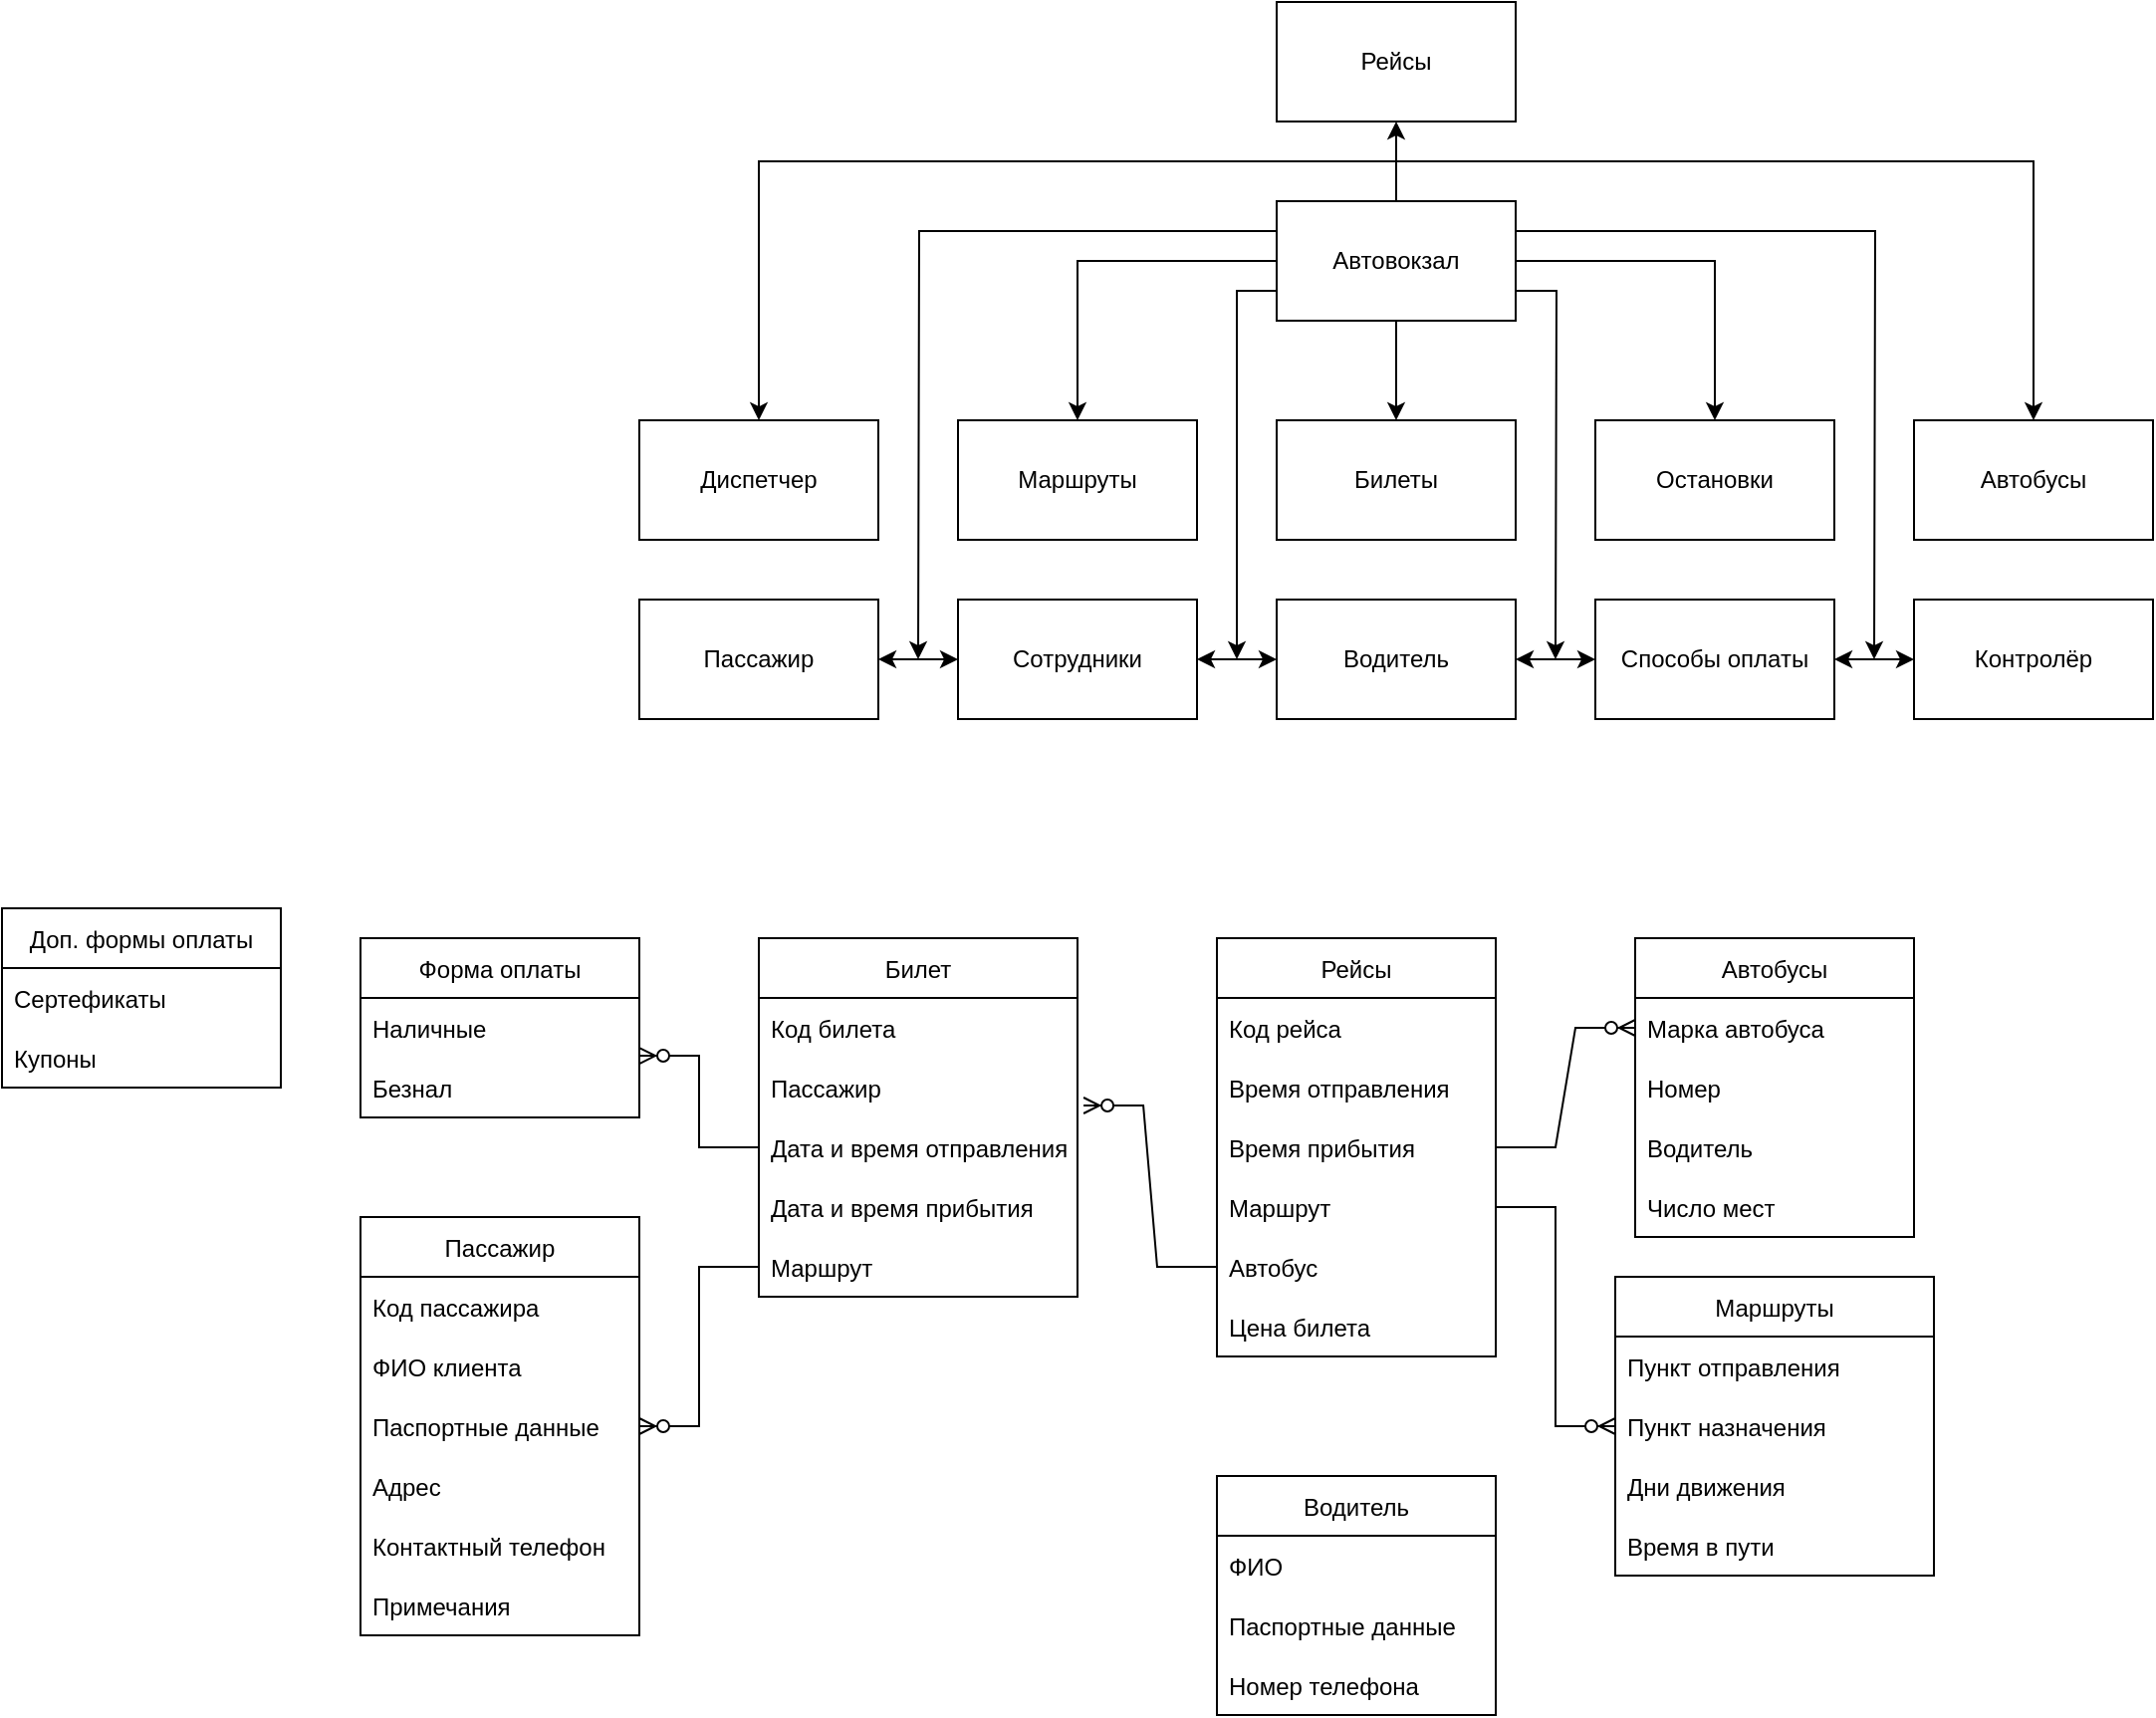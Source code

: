 <mxfile version="20.5.1" type="github">
  <diagram id="86yqQ0jhV_8jFqPabOyq" name="Страница 1">
    <mxGraphModel dx="2226" dy="794" grid="1" gridSize="10" guides="1" tooltips="1" connect="1" arrows="1" fold="1" page="1" pageScale="1" pageWidth="827" pageHeight="1169" math="0" shadow="0">
      <root>
        <mxCell id="0" />
        <mxCell id="1" parent="0" />
        <mxCell id="iQQgAuOcwQttmFMJXdX3-10" style="edgeStyle=orthogonalEdgeStyle;rounded=0;orthogonalLoop=1;jettySize=auto;html=1;" parent="1" source="iQQgAuOcwQttmFMJXdX3-2" target="iQQgAuOcwQttmFMJXdX3-5" edge="1">
          <mxGeometry relative="1" as="geometry" />
        </mxCell>
        <mxCell id="iQQgAuOcwQttmFMJXdX3-11" style="edgeStyle=orthogonalEdgeStyle;rounded=0;orthogonalLoop=1;jettySize=auto;html=1;exitX=1;exitY=0.5;exitDx=0;exitDy=0;entryX=0.5;entryY=0;entryDx=0;entryDy=0;" parent="1" source="iQQgAuOcwQttmFMJXdX3-2" target="iQQgAuOcwQttmFMJXdX3-9" edge="1">
          <mxGeometry relative="1" as="geometry" />
        </mxCell>
        <mxCell id="iQQgAuOcwQttmFMJXdX3-15" style="edgeStyle=orthogonalEdgeStyle;rounded=0;orthogonalLoop=1;jettySize=auto;html=1;exitX=0.5;exitY=0;exitDx=0;exitDy=0;entryX=0.5;entryY=0;entryDx=0;entryDy=0;" parent="1" source="iQQgAuOcwQttmFMJXdX3-2" target="iQQgAuOcwQttmFMJXdX3-12" edge="1">
          <mxGeometry relative="1" as="geometry" />
        </mxCell>
        <mxCell id="iQQgAuOcwQttmFMJXdX3-16" style="edgeStyle=orthogonalEdgeStyle;rounded=0;orthogonalLoop=1;jettySize=auto;html=1;exitX=0.5;exitY=0;exitDx=0;exitDy=0;entryX=0.5;entryY=0;entryDx=0;entryDy=0;" parent="1" source="iQQgAuOcwQttmFMJXdX3-2" target="iQQgAuOcwQttmFMJXdX3-14" edge="1">
          <mxGeometry relative="1" as="geometry" />
        </mxCell>
        <mxCell id="iQQgAuOcwQttmFMJXdX3-42" style="edgeStyle=orthogonalEdgeStyle;rounded=0;orthogonalLoop=1;jettySize=auto;html=1;exitX=0;exitY=0.25;exitDx=0;exitDy=0;" parent="1" source="iQQgAuOcwQttmFMJXdX3-2" edge="1">
          <mxGeometry relative="1" as="geometry">
            <mxPoint x="190" y="360" as="targetPoint" />
          </mxGeometry>
        </mxCell>
        <mxCell id="iQQgAuOcwQttmFMJXdX3-44" style="edgeStyle=orthogonalEdgeStyle;rounded=0;orthogonalLoop=1;jettySize=auto;html=1;exitX=0;exitY=0.75;exitDx=0;exitDy=0;" parent="1" source="iQQgAuOcwQttmFMJXdX3-2" edge="1">
          <mxGeometry relative="1" as="geometry">
            <mxPoint x="350" y="360" as="targetPoint" />
          </mxGeometry>
        </mxCell>
        <mxCell id="iQQgAuOcwQttmFMJXdX3-46" style="edgeStyle=orthogonalEdgeStyle;rounded=0;orthogonalLoop=1;jettySize=auto;html=1;exitX=1;exitY=0.75;exitDx=0;exitDy=0;" parent="1" source="iQQgAuOcwQttmFMJXdX3-2" edge="1">
          <mxGeometry relative="1" as="geometry">
            <mxPoint x="510" y="360" as="targetPoint" />
          </mxGeometry>
        </mxCell>
        <mxCell id="iQQgAuOcwQttmFMJXdX3-48" style="edgeStyle=orthogonalEdgeStyle;rounded=0;orthogonalLoop=1;jettySize=auto;html=1;exitX=1;exitY=0.25;exitDx=0;exitDy=0;" parent="1" source="iQQgAuOcwQttmFMJXdX3-2" edge="1">
          <mxGeometry relative="1" as="geometry">
            <mxPoint x="670" y="360" as="targetPoint" />
          </mxGeometry>
        </mxCell>
        <mxCell id="S9R1YL-R6KJ5HFUUIe6C-26" style="edgeStyle=orthogonalEdgeStyle;rounded=0;orthogonalLoop=1;jettySize=auto;html=1;exitX=0.5;exitY=0;exitDx=0;exitDy=0;entryX=0.5;entryY=1;entryDx=0;entryDy=0;" parent="1" source="iQQgAuOcwQttmFMJXdX3-2" target="iQQgAuOcwQttmFMJXdX3-3" edge="1">
          <mxGeometry relative="1" as="geometry" />
        </mxCell>
        <mxCell id="S9R1YL-R6KJ5HFUUIe6C-27" style="edgeStyle=orthogonalEdgeStyle;rounded=0;orthogonalLoop=1;jettySize=auto;html=1;exitX=0.5;exitY=1;exitDx=0;exitDy=0;entryX=0.5;entryY=0;entryDx=0;entryDy=0;" parent="1" source="iQQgAuOcwQttmFMJXdX3-2" target="iQQgAuOcwQttmFMJXdX3-19" edge="1">
          <mxGeometry relative="1" as="geometry" />
        </mxCell>
        <mxCell id="iQQgAuOcwQttmFMJXdX3-2" value="Автовокзал" style="rounded=0;whiteSpace=wrap;html=1;" parent="1" vertex="1">
          <mxGeometry x="370" y="130" width="120" height="60" as="geometry" />
        </mxCell>
        <mxCell id="iQQgAuOcwQttmFMJXdX3-3" value="Рейсы" style="rounded=0;whiteSpace=wrap;html=1;" parent="1" vertex="1">
          <mxGeometry x="370" y="30" width="120" height="60" as="geometry" />
        </mxCell>
        <mxCell id="iQQgAuOcwQttmFMJXdX3-5" value="Маршруты" style="rounded=0;whiteSpace=wrap;html=1;" parent="1" vertex="1">
          <mxGeometry x="210" y="240" width="120" height="60" as="geometry" />
        </mxCell>
        <mxCell id="iQQgAuOcwQttmFMJXdX3-9" value="Остановки" style="rounded=0;whiteSpace=wrap;html=1;" parent="1" vertex="1">
          <mxGeometry x="530" y="240" width="120" height="60" as="geometry" />
        </mxCell>
        <mxCell id="iQQgAuOcwQttmFMJXdX3-12" value="Диспетчер" style="rounded=0;whiteSpace=wrap;html=1;" parent="1" vertex="1">
          <mxGeometry x="50" y="240" width="120" height="60" as="geometry" />
        </mxCell>
        <mxCell id="iQQgAuOcwQttmFMJXdX3-14" value="Автобусы" style="rounded=0;whiteSpace=wrap;html=1;" parent="1" vertex="1">
          <mxGeometry x="690" y="240" width="120" height="60" as="geometry" />
        </mxCell>
        <mxCell id="iQQgAuOcwQttmFMJXdX3-18" value="Способы оплаты" style="rounded=0;whiteSpace=wrap;html=1;" parent="1" vertex="1">
          <mxGeometry x="530" y="330" width="120" height="60" as="geometry" />
        </mxCell>
        <mxCell id="iQQgAuOcwQttmFMJXdX3-19" value="Билеты" style="rounded=0;whiteSpace=wrap;html=1;" parent="1" vertex="1">
          <mxGeometry x="370" y="240" width="120" height="60" as="geometry" />
        </mxCell>
        <mxCell id="iQQgAuOcwQttmFMJXdX3-20" value="Пассажир" style="rounded=0;whiteSpace=wrap;html=1;" parent="1" vertex="1">
          <mxGeometry x="50" y="330" width="120" height="60" as="geometry" />
        </mxCell>
        <mxCell id="iQQgAuOcwQttmFMJXdX3-21" value="Сотрудники" style="rounded=0;whiteSpace=wrap;html=1;" parent="1" vertex="1">
          <mxGeometry x="210" y="330" width="120" height="60" as="geometry" />
        </mxCell>
        <mxCell id="iQQgAuOcwQttmFMJXdX3-22" value="Контролёр" style="rounded=0;whiteSpace=wrap;html=1;" parent="1" vertex="1">
          <mxGeometry x="690" y="330" width="120" height="60" as="geometry" />
        </mxCell>
        <mxCell id="iQQgAuOcwQttmFMJXdX3-31" value="" style="endArrow=classic;startArrow=classic;html=1;rounded=0;exitX=1;exitY=0.5;exitDx=0;exitDy=0;entryX=0;entryY=0.5;entryDx=0;entryDy=0;" parent="1" source="iQQgAuOcwQttmFMJXdX3-20" target="iQQgAuOcwQttmFMJXdX3-21" edge="1">
          <mxGeometry width="50" height="50" relative="1" as="geometry">
            <mxPoint x="170" y="390" as="sourcePoint" />
            <mxPoint x="200" y="360" as="targetPoint" />
          </mxGeometry>
        </mxCell>
        <mxCell id="iQQgAuOcwQttmFMJXdX3-33" value="" style="endArrow=classic;startArrow=classic;html=1;rounded=0;exitX=1;exitY=0.5;exitDx=0;exitDy=0;entryX=0;entryY=0.5;entryDx=0;entryDy=0;" parent="1" source="iQQgAuOcwQttmFMJXdX3-18" target="iQQgAuOcwQttmFMJXdX3-22" edge="1">
          <mxGeometry width="50" height="50" relative="1" as="geometry">
            <mxPoint x="650" y="390" as="sourcePoint" />
            <mxPoint x="700" y="340" as="targetPoint" />
          </mxGeometry>
        </mxCell>
        <mxCell id="eWutOVOjhpOkpdrfjWL5-36" value="Маршруты" style="swimlane;fontStyle=0;childLayout=stackLayout;horizontal=1;startSize=30;horizontalStack=0;resizeParent=1;resizeParentMax=0;resizeLast=0;collapsible=1;marginBottom=0;" parent="1" vertex="1">
          <mxGeometry x="540" y="670" width="160" height="150" as="geometry" />
        </mxCell>
        <mxCell id="eWutOVOjhpOkpdrfjWL5-37" value="Пункт отправления" style="text;strokeColor=none;fillColor=none;align=left;verticalAlign=middle;spacingLeft=4;spacingRight=4;overflow=hidden;points=[[0,0.5],[1,0.5]];portConstraint=eastwest;rotatable=0;" parent="eWutOVOjhpOkpdrfjWL5-36" vertex="1">
          <mxGeometry y="30" width="160" height="30" as="geometry" />
        </mxCell>
        <mxCell id="eWutOVOjhpOkpdrfjWL5-38" value="Пункт назначения" style="text;strokeColor=none;fillColor=none;align=left;verticalAlign=middle;spacingLeft=4;spacingRight=4;overflow=hidden;points=[[0,0.5],[1,0.5]];portConstraint=eastwest;rotatable=0;" parent="eWutOVOjhpOkpdrfjWL5-36" vertex="1">
          <mxGeometry y="60" width="160" height="30" as="geometry" />
        </mxCell>
        <mxCell id="eWutOVOjhpOkpdrfjWL5-39" value="Дни движения" style="text;strokeColor=none;fillColor=none;align=left;verticalAlign=middle;spacingLeft=4;spacingRight=4;overflow=hidden;points=[[0,0.5],[1,0.5]];portConstraint=eastwest;rotatable=0;" parent="eWutOVOjhpOkpdrfjWL5-36" vertex="1">
          <mxGeometry y="90" width="160" height="30" as="geometry" />
        </mxCell>
        <mxCell id="S9R1YL-R6KJ5HFUUIe6C-1" value="Время в пути" style="text;strokeColor=none;fillColor=none;align=left;verticalAlign=middle;spacingLeft=4;spacingRight=4;overflow=hidden;points=[[0,0.5],[1,0.5]];portConstraint=eastwest;rotatable=0;" parent="eWutOVOjhpOkpdrfjWL5-36" vertex="1">
          <mxGeometry y="120" width="160" height="30" as="geometry" />
        </mxCell>
        <mxCell id="eWutOVOjhpOkpdrfjWL5-40" value="Рейсы" style="swimlane;fontStyle=0;childLayout=stackLayout;horizontal=1;startSize=30;horizontalStack=0;resizeParent=1;resizeParentMax=0;resizeLast=0;collapsible=1;marginBottom=0;" parent="1" vertex="1">
          <mxGeometry x="340" y="500" width="140" height="210" as="geometry" />
        </mxCell>
        <mxCell id="eWutOVOjhpOkpdrfjWL5-41" value="Код рейса" style="text;strokeColor=none;fillColor=none;align=left;verticalAlign=middle;spacingLeft=4;spacingRight=4;overflow=hidden;points=[[0,0.5],[1,0.5]];portConstraint=eastwest;rotatable=0;" parent="eWutOVOjhpOkpdrfjWL5-40" vertex="1">
          <mxGeometry y="30" width="140" height="30" as="geometry" />
        </mxCell>
        <mxCell id="eWutOVOjhpOkpdrfjWL5-42" value="Время отправления" style="text;strokeColor=none;fillColor=none;align=left;verticalAlign=middle;spacingLeft=4;spacingRight=4;overflow=hidden;points=[[0,0.5],[1,0.5]];portConstraint=eastwest;rotatable=0;" parent="eWutOVOjhpOkpdrfjWL5-40" vertex="1">
          <mxGeometry y="60" width="140" height="30" as="geometry" />
        </mxCell>
        <mxCell id="eWutOVOjhpOkpdrfjWL5-43" value="Время прибытия" style="text;strokeColor=none;fillColor=none;align=left;verticalAlign=middle;spacingLeft=4;spacingRight=4;overflow=hidden;points=[[0,0.5],[1,0.5]];portConstraint=eastwest;rotatable=0;" parent="eWutOVOjhpOkpdrfjWL5-40" vertex="1">
          <mxGeometry y="90" width="140" height="30" as="geometry" />
        </mxCell>
        <mxCell id="eWutOVOjhpOkpdrfjWL5-45" value="Маршрут" style="text;strokeColor=none;fillColor=none;align=left;verticalAlign=middle;spacingLeft=4;spacingRight=4;overflow=hidden;points=[[0,0.5],[1,0.5]];portConstraint=eastwest;rotatable=0;" parent="eWutOVOjhpOkpdrfjWL5-40" vertex="1">
          <mxGeometry y="120" width="140" height="30" as="geometry" />
        </mxCell>
        <mxCell id="eWutOVOjhpOkpdrfjWL5-46" value="Автобус" style="text;strokeColor=none;fillColor=none;align=left;verticalAlign=middle;spacingLeft=4;spacingRight=4;overflow=hidden;points=[[0,0.5],[1,0.5]];portConstraint=eastwest;rotatable=0;" parent="eWutOVOjhpOkpdrfjWL5-40" vertex="1">
          <mxGeometry y="150" width="140" height="30" as="geometry" />
        </mxCell>
        <mxCell id="eWutOVOjhpOkpdrfjWL5-47" value="Цена билета" style="text;strokeColor=none;fillColor=none;align=left;verticalAlign=middle;spacingLeft=4;spacingRight=4;overflow=hidden;points=[[0,0.5],[1,0.5]];portConstraint=eastwest;rotatable=0;" parent="eWutOVOjhpOkpdrfjWL5-40" vertex="1">
          <mxGeometry y="180" width="140" height="30" as="geometry" />
        </mxCell>
        <mxCell id="eWutOVOjhpOkpdrfjWL5-48" value="Автобусы" style="swimlane;fontStyle=0;childLayout=stackLayout;horizontal=1;startSize=30;horizontalStack=0;resizeParent=1;resizeParentMax=0;resizeLast=0;collapsible=1;marginBottom=0;" parent="1" vertex="1">
          <mxGeometry x="550" y="500" width="140" height="150" as="geometry" />
        </mxCell>
        <mxCell id="eWutOVOjhpOkpdrfjWL5-49" value="Марка автобуса" style="text;strokeColor=none;fillColor=none;align=left;verticalAlign=middle;spacingLeft=4;spacingRight=4;overflow=hidden;points=[[0,0.5],[1,0.5]];portConstraint=eastwest;rotatable=0;" parent="eWutOVOjhpOkpdrfjWL5-48" vertex="1">
          <mxGeometry y="30" width="140" height="30" as="geometry" />
        </mxCell>
        <mxCell id="eWutOVOjhpOkpdrfjWL5-50" value="Номер" style="text;strokeColor=none;fillColor=none;align=left;verticalAlign=middle;spacingLeft=4;spacingRight=4;overflow=hidden;points=[[0,0.5],[1,0.5]];portConstraint=eastwest;rotatable=0;" parent="eWutOVOjhpOkpdrfjWL5-48" vertex="1">
          <mxGeometry y="60" width="140" height="30" as="geometry" />
        </mxCell>
        <mxCell id="eWutOVOjhpOkpdrfjWL5-51" value="Водитель" style="text;strokeColor=none;fillColor=none;align=left;verticalAlign=middle;spacingLeft=4;spacingRight=4;overflow=hidden;points=[[0,0.5],[1,0.5]];portConstraint=eastwest;rotatable=0;" parent="eWutOVOjhpOkpdrfjWL5-48" vertex="1">
          <mxGeometry y="90" width="140" height="30" as="geometry" />
        </mxCell>
        <mxCell id="eWutOVOjhpOkpdrfjWL5-52" value="Число мест" style="text;strokeColor=none;fillColor=none;align=left;verticalAlign=middle;spacingLeft=4;spacingRight=4;overflow=hidden;points=[[0,0.5],[1,0.5]];portConstraint=eastwest;rotatable=0;" parent="eWutOVOjhpOkpdrfjWL5-48" vertex="1">
          <mxGeometry y="120" width="140" height="30" as="geometry" />
        </mxCell>
        <mxCell id="eWutOVOjhpOkpdrfjWL5-57" value="Билет" style="swimlane;fontStyle=0;childLayout=stackLayout;horizontal=1;startSize=30;horizontalStack=0;resizeParent=1;resizeParentMax=0;resizeLast=0;collapsible=1;marginBottom=0;" parent="1" vertex="1">
          <mxGeometry x="110" y="500" width="160" height="180" as="geometry" />
        </mxCell>
        <mxCell id="eWutOVOjhpOkpdrfjWL5-58" value="Код билета" style="text;strokeColor=none;fillColor=none;align=left;verticalAlign=middle;spacingLeft=4;spacingRight=4;overflow=hidden;points=[[0,0.5],[1,0.5]];portConstraint=eastwest;rotatable=0;" parent="eWutOVOjhpOkpdrfjWL5-57" vertex="1">
          <mxGeometry y="30" width="160" height="30" as="geometry" />
        </mxCell>
        <mxCell id="eWutOVOjhpOkpdrfjWL5-60" value="Пассажир " style="text;strokeColor=none;fillColor=none;align=left;verticalAlign=middle;spacingLeft=4;spacingRight=4;overflow=hidden;points=[[0,0.5],[1,0.5]];portConstraint=eastwest;rotatable=0;" parent="eWutOVOjhpOkpdrfjWL5-57" vertex="1">
          <mxGeometry y="60" width="160" height="30" as="geometry" />
        </mxCell>
        <mxCell id="eWutOVOjhpOkpdrfjWL5-61" value="Дата и время отправления" style="text;strokeColor=none;fillColor=none;align=left;verticalAlign=middle;spacingLeft=4;spacingRight=4;overflow=hidden;points=[[0,0.5],[1,0.5]];portConstraint=eastwest;rotatable=0;" parent="eWutOVOjhpOkpdrfjWL5-57" vertex="1">
          <mxGeometry y="90" width="160" height="30" as="geometry" />
        </mxCell>
        <mxCell id="eWutOVOjhpOkpdrfjWL5-62" value="Дата и время прибытия" style="text;strokeColor=none;fillColor=none;align=left;verticalAlign=middle;spacingLeft=4;spacingRight=4;overflow=hidden;points=[[0,0.5],[1,0.5]];portConstraint=eastwest;rotatable=0;" parent="eWutOVOjhpOkpdrfjWL5-57" vertex="1">
          <mxGeometry y="120" width="160" height="30" as="geometry" />
        </mxCell>
        <mxCell id="S9R1YL-R6KJ5HFUUIe6C-6" value="Маршрут" style="text;strokeColor=none;fillColor=none;align=left;verticalAlign=middle;spacingLeft=4;spacingRight=4;overflow=hidden;points=[[0,0.5],[1,0.5]];portConstraint=eastwest;rotatable=0;" parent="eWutOVOjhpOkpdrfjWL5-57" vertex="1">
          <mxGeometry y="150" width="160" height="30" as="geometry" />
        </mxCell>
        <mxCell id="eWutOVOjhpOkpdrfjWL5-68" value="Пассажир" style="swimlane;fontStyle=0;childLayout=stackLayout;horizontal=1;startSize=30;horizontalStack=0;resizeParent=1;resizeParentMax=0;resizeLast=0;collapsible=1;marginBottom=0;" parent="1" vertex="1">
          <mxGeometry x="-90" y="640" width="140" height="210" as="geometry" />
        </mxCell>
        <mxCell id="eWutOVOjhpOkpdrfjWL5-70" value="Код пассажира" style="text;strokeColor=none;fillColor=none;align=left;verticalAlign=middle;spacingLeft=4;spacingRight=4;overflow=hidden;points=[[0,0.5],[1,0.5]];portConstraint=eastwest;rotatable=0;" parent="eWutOVOjhpOkpdrfjWL5-68" vertex="1">
          <mxGeometry y="30" width="140" height="30" as="geometry" />
        </mxCell>
        <mxCell id="eWutOVOjhpOkpdrfjWL5-71" value="ФИО клиента" style="text;strokeColor=none;fillColor=none;align=left;verticalAlign=middle;spacingLeft=4;spacingRight=4;overflow=hidden;points=[[0,0.5],[1,0.5]];portConstraint=eastwest;rotatable=0;" parent="eWutOVOjhpOkpdrfjWL5-68" vertex="1">
          <mxGeometry y="60" width="140" height="30" as="geometry" />
        </mxCell>
        <mxCell id="eWutOVOjhpOkpdrfjWL5-72" value="Паспортные данные" style="text;strokeColor=none;fillColor=none;align=left;verticalAlign=middle;spacingLeft=4;spacingRight=4;overflow=hidden;points=[[0,0.5],[1,0.5]];portConstraint=eastwest;rotatable=0;" parent="eWutOVOjhpOkpdrfjWL5-68" vertex="1">
          <mxGeometry y="90" width="140" height="30" as="geometry" />
        </mxCell>
        <mxCell id="eWutOVOjhpOkpdrfjWL5-73" value="Адрес" style="text;strokeColor=none;fillColor=none;align=left;verticalAlign=middle;spacingLeft=4;spacingRight=4;overflow=hidden;points=[[0,0.5],[1,0.5]];portConstraint=eastwest;rotatable=0;" parent="eWutOVOjhpOkpdrfjWL5-68" vertex="1">
          <mxGeometry y="120" width="140" height="30" as="geometry" />
        </mxCell>
        <mxCell id="eWutOVOjhpOkpdrfjWL5-74" value="Контактный телефон" style="text;strokeColor=none;fillColor=none;align=left;verticalAlign=middle;spacingLeft=4;spacingRight=4;overflow=hidden;points=[[0,0.5],[1,0.5]];portConstraint=eastwest;rotatable=0;" parent="eWutOVOjhpOkpdrfjWL5-68" vertex="1">
          <mxGeometry y="150" width="140" height="30" as="geometry" />
        </mxCell>
        <mxCell id="eWutOVOjhpOkpdrfjWL5-76" value="Примечания" style="text;strokeColor=none;fillColor=none;align=left;verticalAlign=middle;spacingLeft=4;spacingRight=4;overflow=hidden;points=[[0,0.5],[1,0.5]];portConstraint=eastwest;rotatable=0;" parent="eWutOVOjhpOkpdrfjWL5-68" vertex="1">
          <mxGeometry y="180" width="140" height="30" as="geometry" />
        </mxCell>
        <mxCell id="eWutOVOjhpOkpdrfjWL5-85" value="Форма оплаты" style="swimlane;fontStyle=0;childLayout=stackLayout;horizontal=1;startSize=30;horizontalStack=0;resizeParent=1;resizeParentMax=0;resizeLast=0;collapsible=1;marginBottom=0;" parent="1" vertex="1">
          <mxGeometry x="-90" y="500" width="140" height="90" as="geometry" />
        </mxCell>
        <mxCell id="eWutOVOjhpOkpdrfjWL5-86" value="Наличные" style="text;strokeColor=none;fillColor=none;align=left;verticalAlign=middle;spacingLeft=4;spacingRight=4;overflow=hidden;points=[[0,0.5],[1,0.5]];portConstraint=eastwest;rotatable=0;" parent="eWutOVOjhpOkpdrfjWL5-85" vertex="1">
          <mxGeometry y="30" width="140" height="30" as="geometry" />
        </mxCell>
        <mxCell id="eWutOVOjhpOkpdrfjWL5-87" value="Безнал" style="text;strokeColor=none;fillColor=none;align=left;verticalAlign=middle;spacingLeft=4;spacingRight=4;overflow=hidden;points=[[0,0.5],[1,0.5]];portConstraint=eastwest;rotatable=0;" parent="eWutOVOjhpOkpdrfjWL5-85" vertex="1">
          <mxGeometry y="60" width="140" height="30" as="geometry" />
        </mxCell>
        <mxCell id="S9R1YL-R6KJ5HFUUIe6C-25" value="Водитель" style="rounded=0;whiteSpace=wrap;html=1;" parent="1" vertex="1">
          <mxGeometry x="370" y="330" width="120" height="60" as="geometry" />
        </mxCell>
        <mxCell id="S9R1YL-R6KJ5HFUUIe6C-28" value="" style="endArrow=classic;startArrow=classic;html=1;rounded=0;exitX=1;exitY=0.5;exitDx=0;exitDy=0;entryX=0;entryY=0.5;entryDx=0;entryDy=0;" parent="1" source="iQQgAuOcwQttmFMJXdX3-21" target="S9R1YL-R6KJ5HFUUIe6C-25" edge="1">
          <mxGeometry width="50" height="50" relative="1" as="geometry">
            <mxPoint x="330" y="390" as="sourcePoint" />
            <mxPoint x="380" y="340" as="targetPoint" />
          </mxGeometry>
        </mxCell>
        <mxCell id="S9R1YL-R6KJ5HFUUIe6C-29" value="" style="endArrow=classic;startArrow=classic;html=1;rounded=0;exitX=1;exitY=0.5;exitDx=0;exitDy=0;entryX=0;entryY=0.5;entryDx=0;entryDy=0;" parent="1" source="S9R1YL-R6KJ5HFUUIe6C-25" target="iQQgAuOcwQttmFMJXdX3-18" edge="1">
          <mxGeometry width="50" height="50" relative="1" as="geometry">
            <mxPoint x="490" y="390" as="sourcePoint" />
            <mxPoint x="540" y="340" as="targetPoint" />
          </mxGeometry>
        </mxCell>
        <mxCell id="S9R1YL-R6KJ5HFUUIe6C-30" value="Водитель" style="swimlane;fontStyle=0;childLayout=stackLayout;horizontal=1;startSize=30;horizontalStack=0;resizeParent=1;resizeParentMax=0;resizeLast=0;collapsible=1;marginBottom=0;" parent="1" vertex="1">
          <mxGeometry x="340" y="770" width="140" height="120" as="geometry" />
        </mxCell>
        <mxCell id="S9R1YL-R6KJ5HFUUIe6C-31" value="ФИО" style="text;strokeColor=none;fillColor=none;align=left;verticalAlign=middle;spacingLeft=4;spacingRight=4;overflow=hidden;points=[[0,0.5],[1,0.5]];portConstraint=eastwest;rotatable=0;" parent="S9R1YL-R6KJ5HFUUIe6C-30" vertex="1">
          <mxGeometry y="30" width="140" height="30" as="geometry" />
        </mxCell>
        <mxCell id="S9R1YL-R6KJ5HFUUIe6C-32" value="Паспортные данные" style="text;strokeColor=none;fillColor=none;align=left;verticalAlign=middle;spacingLeft=4;spacingRight=4;overflow=hidden;points=[[0,0.5],[1,0.5]];portConstraint=eastwest;rotatable=0;" parent="S9R1YL-R6KJ5HFUUIe6C-30" vertex="1">
          <mxGeometry y="60" width="140" height="30" as="geometry" />
        </mxCell>
        <mxCell id="DrxNCv8HPE_YBY0tKW-z-1" value="Номер телефона" style="text;strokeColor=none;fillColor=none;align=left;verticalAlign=middle;spacingLeft=4;spacingRight=4;overflow=hidden;points=[[0,0.5],[1,0.5]];portConstraint=eastwest;rotatable=0;" vertex="1" parent="S9R1YL-R6KJ5HFUUIe6C-30">
          <mxGeometry y="90" width="140" height="30" as="geometry" />
        </mxCell>
        <mxCell id="S9R1YL-R6KJ5HFUUIe6C-37" value="" style="edgeStyle=entityRelationEdgeStyle;fontSize=12;html=1;endArrow=ERzeroToMany;endFill=1;rounded=0;exitX=0;exitY=0.5;exitDx=0;exitDy=0;entryX=1.019;entryY=0.8;entryDx=0;entryDy=0;entryPerimeter=0;" parent="1" source="eWutOVOjhpOkpdrfjWL5-46" target="eWutOVOjhpOkpdrfjWL5-60" edge="1">
          <mxGeometry width="100" height="100" relative="1" as="geometry">
            <mxPoint x="280" y="700" as="sourcePoint" />
            <mxPoint x="380" y="600" as="targetPoint" />
          </mxGeometry>
        </mxCell>
        <mxCell id="S9R1YL-R6KJ5HFUUIe6C-39" value="" style="edgeStyle=entityRelationEdgeStyle;fontSize=12;html=1;endArrow=ERzeroToMany;endFill=1;rounded=0;exitX=0;exitY=0.5;exitDx=0;exitDy=0;entryX=1;entryY=0.5;entryDx=0;entryDy=0;" parent="1" source="S9R1YL-R6KJ5HFUUIe6C-6" target="eWutOVOjhpOkpdrfjWL5-72" edge="1">
          <mxGeometry width="100" height="100" relative="1" as="geometry">
            <mxPoint x="50" y="830" as="sourcePoint" />
            <mxPoint x="150" y="730" as="targetPoint" />
          </mxGeometry>
        </mxCell>
        <mxCell id="S9R1YL-R6KJ5HFUUIe6C-40" value="" style="edgeStyle=entityRelationEdgeStyle;fontSize=12;html=1;endArrow=ERzeroToMany;endFill=1;rounded=0;exitX=0;exitY=0.5;exitDx=0;exitDy=0;entryX=1;entryY=0.967;entryDx=0;entryDy=0;entryPerimeter=0;" parent="1" source="eWutOVOjhpOkpdrfjWL5-61" target="eWutOVOjhpOkpdrfjWL5-86" edge="1">
          <mxGeometry width="100" height="100" relative="1" as="geometry">
            <mxPoint x="50" y="650" as="sourcePoint" />
            <mxPoint x="150" y="550" as="targetPoint" />
          </mxGeometry>
        </mxCell>
        <mxCell id="S9R1YL-R6KJ5HFUUIe6C-43" value="" style="edgeStyle=entityRelationEdgeStyle;fontSize=12;html=1;endArrow=ERzeroToMany;endFill=1;rounded=0;entryX=0;entryY=0.5;entryDx=0;entryDy=0;exitX=1;exitY=0.5;exitDx=0;exitDy=0;" parent="1" source="eWutOVOjhpOkpdrfjWL5-43" target="eWutOVOjhpOkpdrfjWL5-49" edge="1">
          <mxGeometry width="100" height="100" relative="1" as="geometry">
            <mxPoint x="480" y="640" as="sourcePoint" />
            <mxPoint x="580" y="540" as="targetPoint" />
          </mxGeometry>
        </mxCell>
        <mxCell id="S9R1YL-R6KJ5HFUUIe6C-45" value="" style="edgeStyle=entityRelationEdgeStyle;fontSize=12;html=1;endArrow=ERzeroToMany;endFill=1;rounded=0;exitX=1;exitY=0.5;exitDx=0;exitDy=0;entryX=0;entryY=0.5;entryDx=0;entryDy=0;" parent="1" source="eWutOVOjhpOkpdrfjWL5-45" target="eWutOVOjhpOkpdrfjWL5-38" edge="1">
          <mxGeometry width="100" height="100" relative="1" as="geometry">
            <mxPoint x="480" y="710" as="sourcePoint" />
            <mxPoint x="580" y="610" as="targetPoint" />
          </mxGeometry>
        </mxCell>
        <mxCell id="DrxNCv8HPE_YBY0tKW-z-8" value="Доп. формы оплаты" style="swimlane;fontStyle=0;childLayout=stackLayout;horizontal=1;startSize=30;horizontalStack=0;resizeParent=1;resizeParentMax=0;resizeLast=0;collapsible=1;marginBottom=0;" vertex="1" parent="1">
          <mxGeometry x="-270" y="485" width="140" height="90" as="geometry" />
        </mxCell>
        <mxCell id="DrxNCv8HPE_YBY0tKW-z-9" value="Сертефикаты" style="text;strokeColor=none;fillColor=none;align=left;verticalAlign=middle;spacingLeft=4;spacingRight=4;overflow=hidden;points=[[0,0.5],[1,0.5]];portConstraint=eastwest;rotatable=0;" vertex="1" parent="DrxNCv8HPE_YBY0tKW-z-8">
          <mxGeometry y="30" width="140" height="30" as="geometry" />
        </mxCell>
        <mxCell id="DrxNCv8HPE_YBY0tKW-z-10" value="Купоны" style="text;strokeColor=none;fillColor=none;align=left;verticalAlign=middle;spacingLeft=4;spacingRight=4;overflow=hidden;points=[[0,0.5],[1,0.5]];portConstraint=eastwest;rotatable=0;" vertex="1" parent="DrxNCv8HPE_YBY0tKW-z-8">
          <mxGeometry y="60" width="140" height="30" as="geometry" />
        </mxCell>
      </root>
    </mxGraphModel>
  </diagram>
</mxfile>
